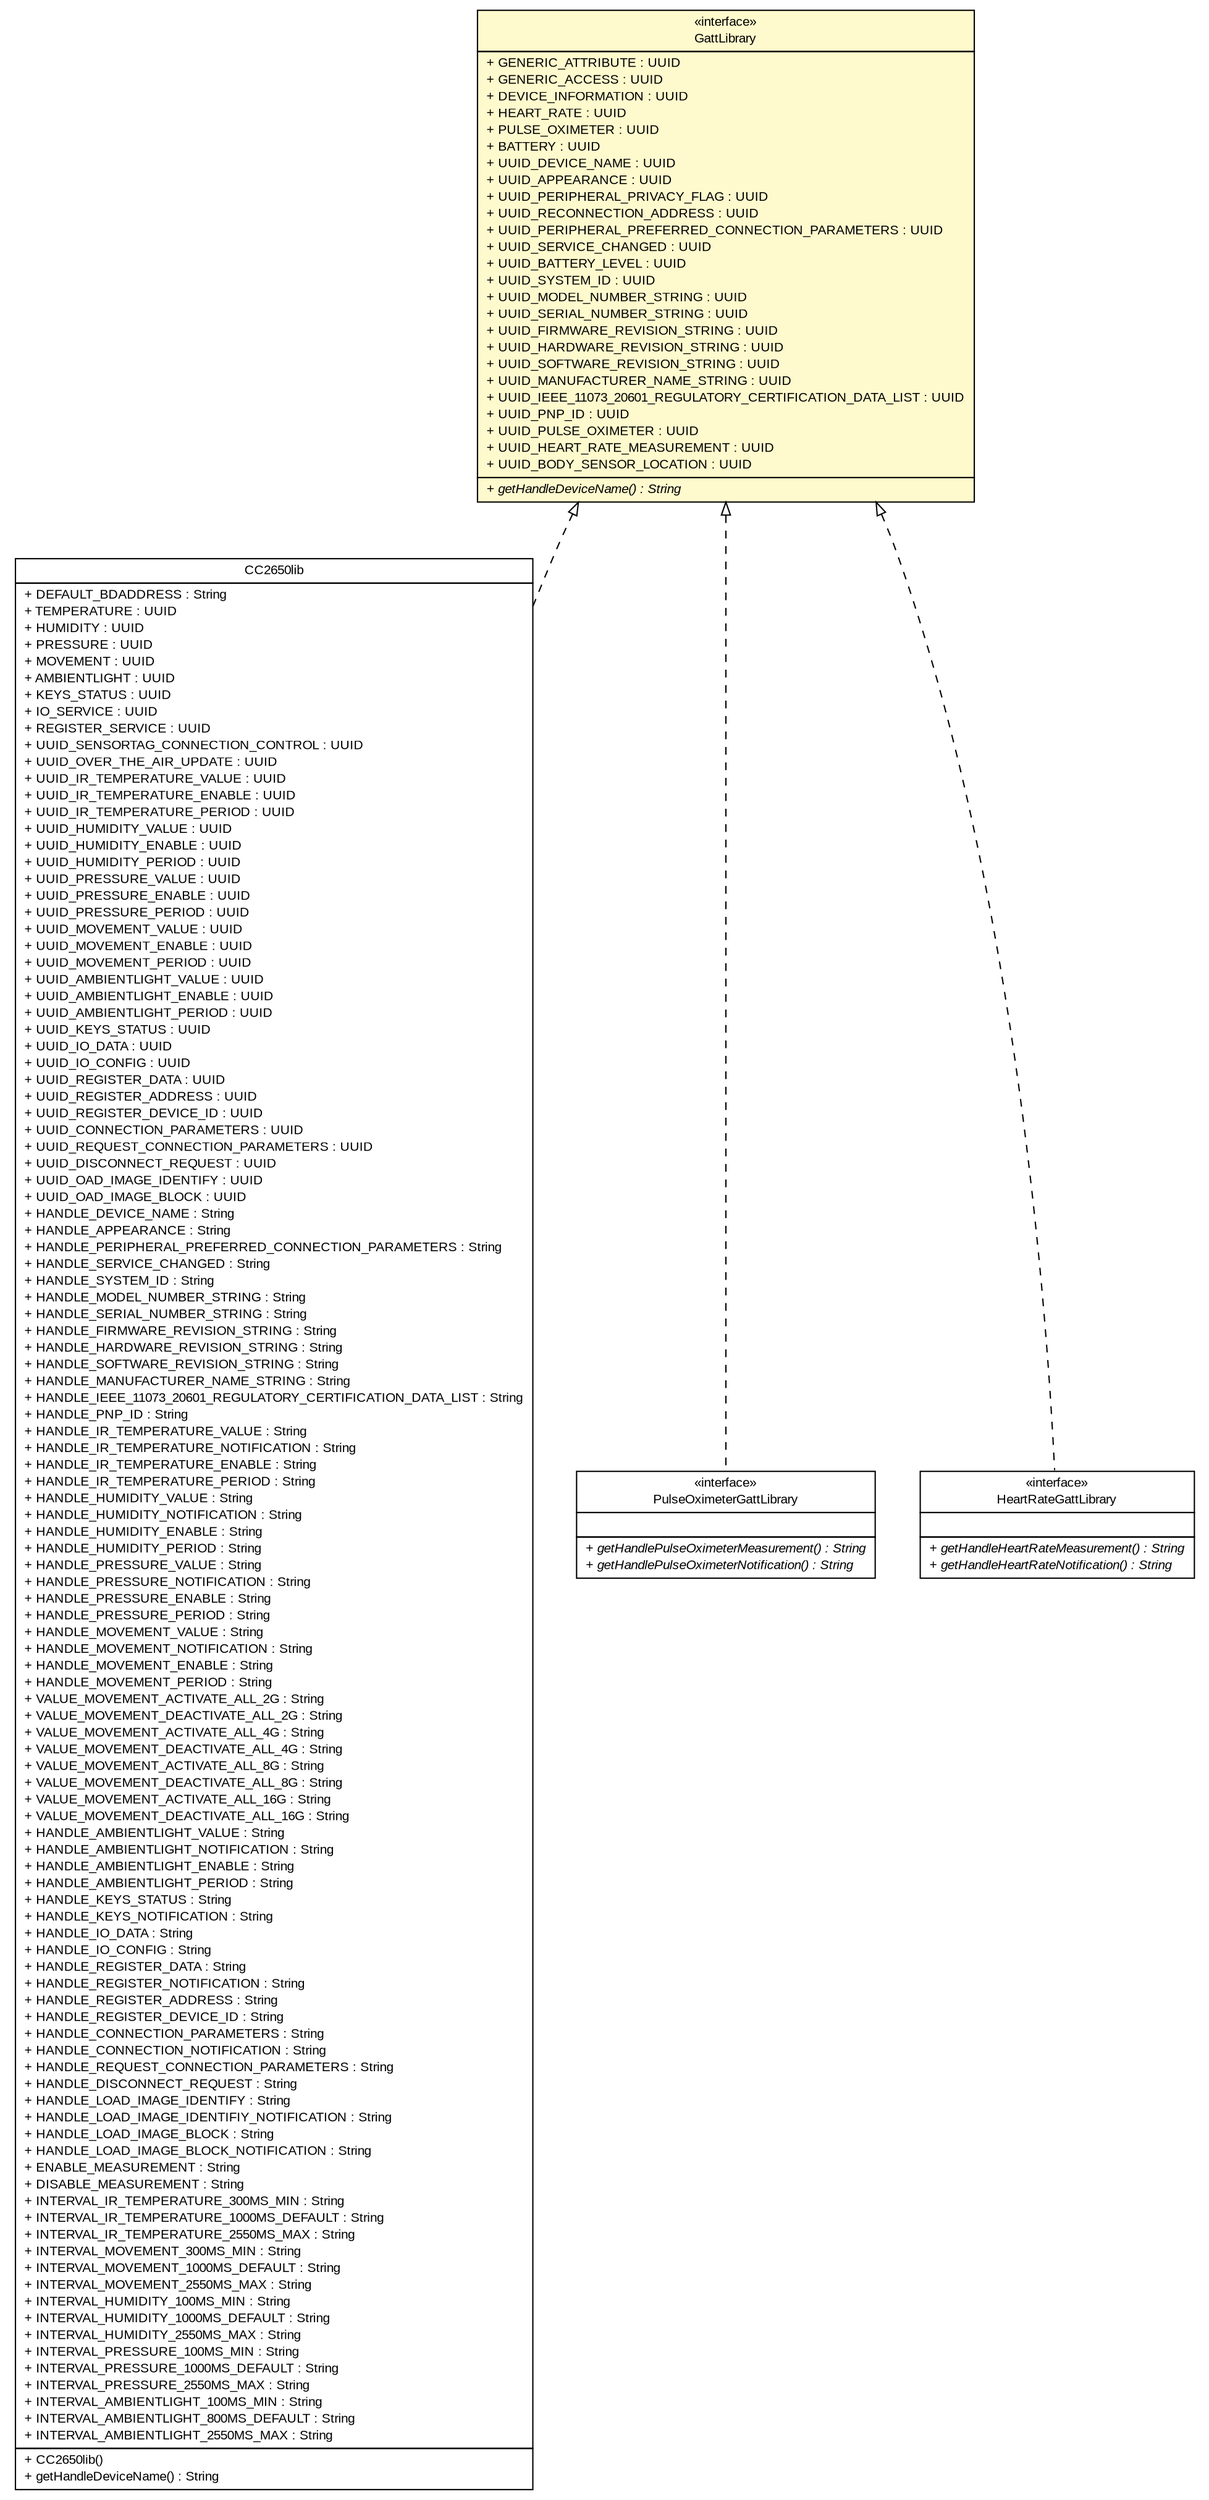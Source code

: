 #!/usr/local/bin/dot
#
# Class diagram 
# Generated by UMLGraph version R5_6 (http://www.umlgraph.org/)
#

digraph G {
	edge [fontname="arial",fontsize=10,labelfontname="arial",labelfontsize=10];
	node [fontname="arial",fontsize=10,shape=plaintext];
	nodesep=0.25;
	ranksep=0.5;
	// de.fhg.fit.biomos.sensorplatform.gatt.CC2650lib
	c2788 [label=<<table title="de.fhg.fit.biomos.sensorplatform.gatt.CC2650lib" border="0" cellborder="1" cellspacing="0" cellpadding="2" port="p" href="./CC2650lib.html">
		<tr><td><table border="0" cellspacing="0" cellpadding="1">
<tr><td align="center" balign="center"> CC2650lib </td></tr>
		</table></td></tr>
		<tr><td><table border="0" cellspacing="0" cellpadding="1">
<tr><td align="left" balign="left"> + DEFAULT_BDADDRESS : String </td></tr>
<tr><td align="left" balign="left"> + TEMPERATURE : UUID </td></tr>
<tr><td align="left" balign="left"> + HUMIDITY : UUID </td></tr>
<tr><td align="left" balign="left"> + PRESSURE : UUID </td></tr>
<tr><td align="left" balign="left"> + MOVEMENT : UUID </td></tr>
<tr><td align="left" balign="left"> + AMBIENTLIGHT : UUID </td></tr>
<tr><td align="left" balign="left"> + KEYS_STATUS : UUID </td></tr>
<tr><td align="left" balign="left"> + IO_SERVICE : UUID </td></tr>
<tr><td align="left" balign="left"> + REGISTER_SERVICE : UUID </td></tr>
<tr><td align="left" balign="left"> + UUID_SENSORTAG_CONNECTION_CONTROL : UUID </td></tr>
<tr><td align="left" balign="left"> + UUID_OVER_THE_AIR_UPDATE : UUID </td></tr>
<tr><td align="left" balign="left"> + UUID_IR_TEMPERATURE_VALUE : UUID </td></tr>
<tr><td align="left" balign="left"> + UUID_IR_TEMPERATURE_ENABLE : UUID </td></tr>
<tr><td align="left" balign="left"> + UUID_IR_TEMPERATURE_PERIOD : UUID </td></tr>
<tr><td align="left" balign="left"> + UUID_HUMIDITY_VALUE : UUID </td></tr>
<tr><td align="left" balign="left"> + UUID_HUMIDITY_ENABLE : UUID </td></tr>
<tr><td align="left" balign="left"> + UUID_HUMIDITY_PERIOD : UUID </td></tr>
<tr><td align="left" balign="left"> + UUID_PRESSURE_VALUE : UUID </td></tr>
<tr><td align="left" balign="left"> + UUID_PRESSURE_ENABLE : UUID </td></tr>
<tr><td align="left" balign="left"> + UUID_PRESSURE_PERIOD : UUID </td></tr>
<tr><td align="left" balign="left"> + UUID_MOVEMENT_VALUE : UUID </td></tr>
<tr><td align="left" balign="left"> + UUID_MOVEMENT_ENABLE : UUID </td></tr>
<tr><td align="left" balign="left"> + UUID_MOVEMENT_PERIOD : UUID </td></tr>
<tr><td align="left" balign="left"> + UUID_AMBIENTLIGHT_VALUE : UUID </td></tr>
<tr><td align="left" balign="left"> + UUID_AMBIENTLIGHT_ENABLE : UUID </td></tr>
<tr><td align="left" balign="left"> + UUID_AMBIENTLIGHT_PERIOD : UUID </td></tr>
<tr><td align="left" balign="left"> + UUID_KEYS_STATUS : UUID </td></tr>
<tr><td align="left" balign="left"> + UUID_IO_DATA : UUID </td></tr>
<tr><td align="left" balign="left"> + UUID_IO_CONFIG : UUID </td></tr>
<tr><td align="left" balign="left"> + UUID_REGISTER_DATA : UUID </td></tr>
<tr><td align="left" balign="left"> + UUID_REGISTER_ADDRESS : UUID </td></tr>
<tr><td align="left" balign="left"> + UUID_REGISTER_DEVICE_ID : UUID </td></tr>
<tr><td align="left" balign="left"> + UUID_CONNECTION_PARAMETERS : UUID </td></tr>
<tr><td align="left" balign="left"> + UUID_REQUEST_CONNECTION_PARAMETERS : UUID </td></tr>
<tr><td align="left" balign="left"> + UUID_DISCONNECT_REQUEST : UUID </td></tr>
<tr><td align="left" balign="left"> + UUID_OAD_IMAGE_IDENTIFY : UUID </td></tr>
<tr><td align="left" balign="left"> + UUID_OAD_IMAGE_BLOCK : UUID </td></tr>
<tr><td align="left" balign="left"> + HANDLE_DEVICE_NAME : String </td></tr>
<tr><td align="left" balign="left"> + HANDLE_APPEARANCE : String </td></tr>
<tr><td align="left" balign="left"> + HANDLE_PERIPHERAL_PREFERRED_CONNECTION_PARAMETERS : String </td></tr>
<tr><td align="left" balign="left"> + HANDLE_SERVICE_CHANGED : String </td></tr>
<tr><td align="left" balign="left"> + HANDLE_SYSTEM_ID : String </td></tr>
<tr><td align="left" balign="left"> + HANDLE_MODEL_NUMBER_STRING : String </td></tr>
<tr><td align="left" balign="left"> + HANDLE_SERIAL_NUMBER_STRING : String </td></tr>
<tr><td align="left" balign="left"> + HANDLE_FIRMWARE_REVISION_STRING : String </td></tr>
<tr><td align="left" balign="left"> + HANDLE_HARDWARE_REVISION_STRING : String </td></tr>
<tr><td align="left" balign="left"> + HANDLE_SOFTWARE_REVISION_STRING : String </td></tr>
<tr><td align="left" balign="left"> + HANDLE_MANUFACTURER_NAME_STRING : String </td></tr>
<tr><td align="left" balign="left"> + HANDLE_IEEE_11073_20601_REGULATORY_CERTIFICATION_DATA_LIST : String </td></tr>
<tr><td align="left" balign="left"> + HANDLE_PNP_ID : String </td></tr>
<tr><td align="left" balign="left"> + HANDLE_IR_TEMPERATURE_VALUE : String </td></tr>
<tr><td align="left" balign="left"> + HANDLE_IR_TEMPERATURE_NOTIFICATION : String </td></tr>
<tr><td align="left" balign="left"> + HANDLE_IR_TEMPERATURE_ENABLE : String </td></tr>
<tr><td align="left" balign="left"> + HANDLE_IR_TEMPERATURE_PERIOD : String </td></tr>
<tr><td align="left" balign="left"> + HANDLE_HUMIDITY_VALUE : String </td></tr>
<tr><td align="left" balign="left"> + HANDLE_HUMIDITY_NOTIFICATION : String </td></tr>
<tr><td align="left" balign="left"> + HANDLE_HUMIDITY_ENABLE : String </td></tr>
<tr><td align="left" balign="left"> + HANDLE_HUMIDITY_PERIOD : String </td></tr>
<tr><td align="left" balign="left"> + HANDLE_PRESSURE_VALUE : String </td></tr>
<tr><td align="left" balign="left"> + HANDLE_PRESSURE_NOTIFICATION : String </td></tr>
<tr><td align="left" balign="left"> + HANDLE_PRESSURE_ENABLE : String </td></tr>
<tr><td align="left" balign="left"> + HANDLE_PRESSURE_PERIOD : String </td></tr>
<tr><td align="left" balign="left"> + HANDLE_MOVEMENT_VALUE : String </td></tr>
<tr><td align="left" balign="left"> + HANDLE_MOVEMENT_NOTIFICATION : String </td></tr>
<tr><td align="left" balign="left"> + HANDLE_MOVEMENT_ENABLE : String </td></tr>
<tr><td align="left" balign="left"> + HANDLE_MOVEMENT_PERIOD : String </td></tr>
<tr><td align="left" balign="left"> + VALUE_MOVEMENT_ACTIVATE_ALL_2G : String </td></tr>
<tr><td align="left" balign="left"> + VALUE_MOVEMENT_DEACTIVATE_ALL_2G : String </td></tr>
<tr><td align="left" balign="left"> + VALUE_MOVEMENT_ACTIVATE_ALL_4G : String </td></tr>
<tr><td align="left" balign="left"> + VALUE_MOVEMENT_DEACTIVATE_ALL_4G : String </td></tr>
<tr><td align="left" balign="left"> + VALUE_MOVEMENT_ACTIVATE_ALL_8G : String </td></tr>
<tr><td align="left" balign="left"> + VALUE_MOVEMENT_DEACTIVATE_ALL_8G : String </td></tr>
<tr><td align="left" balign="left"> + VALUE_MOVEMENT_ACTIVATE_ALL_16G : String </td></tr>
<tr><td align="left" balign="left"> + VALUE_MOVEMENT_DEACTIVATE_ALL_16G : String </td></tr>
<tr><td align="left" balign="left"> + HANDLE_AMBIENTLIGHT_VALUE : String </td></tr>
<tr><td align="left" balign="left"> + HANDLE_AMBIENTLIGHT_NOTIFICATION : String </td></tr>
<tr><td align="left" balign="left"> + HANDLE_AMBIENTLIGHT_ENABLE : String </td></tr>
<tr><td align="left" balign="left"> + HANDLE_AMBIENTLIGHT_PERIOD : String </td></tr>
<tr><td align="left" balign="left"> + HANDLE_KEYS_STATUS : String </td></tr>
<tr><td align="left" balign="left"> + HANDLE_KEYS_NOTIFICATION : String </td></tr>
<tr><td align="left" balign="left"> + HANDLE_IO_DATA : String </td></tr>
<tr><td align="left" balign="left"> + HANDLE_IO_CONFIG : String </td></tr>
<tr><td align="left" balign="left"> + HANDLE_REGISTER_DATA : String </td></tr>
<tr><td align="left" balign="left"> + HANDLE_REGISTER_NOTIFICATION : String </td></tr>
<tr><td align="left" balign="left"> + HANDLE_REGISTER_ADDRESS : String </td></tr>
<tr><td align="left" balign="left"> + HANDLE_REGISTER_DEVICE_ID : String </td></tr>
<tr><td align="left" balign="left"> + HANDLE_CONNECTION_PARAMETERS : String </td></tr>
<tr><td align="left" balign="left"> + HANDLE_CONNECTION_NOTIFICATION : String </td></tr>
<tr><td align="left" balign="left"> + HANDLE_REQUEST_CONNECTION_PARAMETERS : String </td></tr>
<tr><td align="left" balign="left"> + HANDLE_DISCONNECT_REQUEST : String </td></tr>
<tr><td align="left" balign="left"> + HANDLE_LOAD_IMAGE_IDENTIFY : String </td></tr>
<tr><td align="left" balign="left"> + HANDLE_LOAD_IMAGE_IDENTIFIY_NOTIFICATION : String </td></tr>
<tr><td align="left" balign="left"> + HANDLE_LOAD_IMAGE_BLOCK : String </td></tr>
<tr><td align="left" balign="left"> + HANDLE_LOAD_IMAGE_BLOCK_NOTIFICATION : String </td></tr>
<tr><td align="left" balign="left"> + ENABLE_MEASUREMENT : String </td></tr>
<tr><td align="left" balign="left"> + DISABLE_MEASUREMENT : String </td></tr>
<tr><td align="left" balign="left"> + INTERVAL_IR_TEMPERATURE_300MS_MIN : String </td></tr>
<tr><td align="left" balign="left"> + INTERVAL_IR_TEMPERATURE_1000MS_DEFAULT : String </td></tr>
<tr><td align="left" balign="left"> + INTERVAL_IR_TEMPERATURE_2550MS_MAX : String </td></tr>
<tr><td align="left" balign="left"> + INTERVAL_MOVEMENT_300MS_MIN : String </td></tr>
<tr><td align="left" balign="left"> + INTERVAL_MOVEMENT_1000MS_DEFAULT : String </td></tr>
<tr><td align="left" balign="left"> + INTERVAL_MOVEMENT_2550MS_MAX : String </td></tr>
<tr><td align="left" balign="left"> + INTERVAL_HUMIDITY_100MS_MIN : String </td></tr>
<tr><td align="left" balign="left"> + INTERVAL_HUMIDITY_1000MS_DEFAULT : String </td></tr>
<tr><td align="left" balign="left"> + INTERVAL_HUMIDITY_2550MS_MAX : String </td></tr>
<tr><td align="left" balign="left"> + INTERVAL_PRESSURE_100MS_MIN : String </td></tr>
<tr><td align="left" balign="left"> + INTERVAL_PRESSURE_1000MS_DEFAULT : String </td></tr>
<tr><td align="left" balign="left"> + INTERVAL_PRESSURE_2550MS_MAX : String </td></tr>
<tr><td align="left" balign="left"> + INTERVAL_AMBIENTLIGHT_100MS_MIN : String </td></tr>
<tr><td align="left" balign="left"> + INTERVAL_AMBIENTLIGHT_800MS_DEFAULT : String </td></tr>
<tr><td align="left" balign="left"> + INTERVAL_AMBIENTLIGHT_2550MS_MAX : String </td></tr>
		</table></td></tr>
		<tr><td><table border="0" cellspacing="0" cellpadding="1">
<tr><td align="left" balign="left"> + CC2650lib() </td></tr>
<tr><td align="left" balign="left"> + getHandleDeviceName() : String </td></tr>
		</table></td></tr>
		</table>>, URL="./CC2650lib.html", fontname="arial", fontcolor="black", fontsize=10.0];
	// de.fhg.fit.biomos.sensorplatform.gatt.PulseOximeterGattLibrary
	c2789 [label=<<table title="de.fhg.fit.biomos.sensorplatform.gatt.PulseOximeterGattLibrary" border="0" cellborder="1" cellspacing="0" cellpadding="2" port="p" href="./PulseOximeterGattLibrary.html">
		<tr><td><table border="0" cellspacing="0" cellpadding="1">
<tr><td align="center" balign="center"> &#171;interface&#187; </td></tr>
<tr><td align="center" balign="center"> PulseOximeterGattLibrary </td></tr>
		</table></td></tr>
		<tr><td><table border="0" cellspacing="0" cellpadding="1">
<tr><td align="left" balign="left">  </td></tr>
		</table></td></tr>
		<tr><td><table border="0" cellspacing="0" cellpadding="1">
<tr><td align="left" balign="left"><font face="arial italic" point-size="10.0"> + getHandlePulseOximeterMeasurement() : String </font></td></tr>
<tr><td align="left" balign="left"><font face="arial italic" point-size="10.0"> + getHandlePulseOximeterNotification() : String </font></td></tr>
		</table></td></tr>
		</table>>, URL="./PulseOximeterGattLibrary.html", fontname="arial", fontcolor="black", fontsize=10.0];
	// de.fhg.fit.biomos.sensorplatform.gatt.HeartRateGattLibrary
	c2790 [label=<<table title="de.fhg.fit.biomos.sensorplatform.gatt.HeartRateGattLibrary" border="0" cellborder="1" cellspacing="0" cellpadding="2" port="p" href="./HeartRateGattLibrary.html">
		<tr><td><table border="0" cellspacing="0" cellpadding="1">
<tr><td align="center" balign="center"> &#171;interface&#187; </td></tr>
<tr><td align="center" balign="center"> HeartRateGattLibrary </td></tr>
		</table></td></tr>
		<tr><td><table border="0" cellspacing="0" cellpadding="1">
<tr><td align="left" balign="left">  </td></tr>
		</table></td></tr>
		<tr><td><table border="0" cellspacing="0" cellpadding="1">
<tr><td align="left" balign="left"><font face="arial italic" point-size="10.0"> + getHandleHeartRateMeasurement() : String </font></td></tr>
<tr><td align="left" balign="left"><font face="arial italic" point-size="10.0"> + getHandleHeartRateNotification() : String </font></td></tr>
		</table></td></tr>
		</table>>, URL="./HeartRateGattLibrary.html", fontname="arial", fontcolor="black", fontsize=10.0];
	// de.fhg.fit.biomos.sensorplatform.gatt.GattLibrary
	c2791 [label=<<table title="de.fhg.fit.biomos.sensorplatform.gatt.GattLibrary" border="0" cellborder="1" cellspacing="0" cellpadding="2" port="p" bgcolor="lemonChiffon" href="./GattLibrary.html">
		<tr><td><table border="0" cellspacing="0" cellpadding="1">
<tr><td align="center" balign="center"> &#171;interface&#187; </td></tr>
<tr><td align="center" balign="center"> GattLibrary </td></tr>
		</table></td></tr>
		<tr><td><table border="0" cellspacing="0" cellpadding="1">
<tr><td align="left" balign="left"> + GENERIC_ATTRIBUTE : UUID </td></tr>
<tr><td align="left" balign="left"> + GENERIC_ACCESS : UUID </td></tr>
<tr><td align="left" balign="left"> + DEVICE_INFORMATION : UUID </td></tr>
<tr><td align="left" balign="left"> + HEART_RATE : UUID </td></tr>
<tr><td align="left" balign="left"> + PULSE_OXIMETER : UUID </td></tr>
<tr><td align="left" balign="left"> + BATTERY : UUID </td></tr>
<tr><td align="left" balign="left"> + UUID_DEVICE_NAME : UUID </td></tr>
<tr><td align="left" balign="left"> + UUID_APPEARANCE : UUID </td></tr>
<tr><td align="left" balign="left"> + UUID_PERIPHERAL_PRIVACY_FLAG : UUID </td></tr>
<tr><td align="left" balign="left"> + UUID_RECONNECTION_ADDRESS : UUID </td></tr>
<tr><td align="left" balign="left"> + UUID_PERIPHERAL_PREFERRED_CONNECTION_PARAMETERS : UUID </td></tr>
<tr><td align="left" balign="left"> + UUID_SERVICE_CHANGED : UUID </td></tr>
<tr><td align="left" balign="left"> + UUID_BATTERY_LEVEL : UUID </td></tr>
<tr><td align="left" balign="left"> + UUID_SYSTEM_ID : UUID </td></tr>
<tr><td align="left" balign="left"> + UUID_MODEL_NUMBER_STRING : UUID </td></tr>
<tr><td align="left" balign="left"> + UUID_SERIAL_NUMBER_STRING : UUID </td></tr>
<tr><td align="left" balign="left"> + UUID_FIRMWARE_REVISION_STRING : UUID </td></tr>
<tr><td align="left" balign="left"> + UUID_HARDWARE_REVISION_STRING : UUID </td></tr>
<tr><td align="left" balign="left"> + UUID_SOFTWARE_REVISION_STRING : UUID </td></tr>
<tr><td align="left" balign="left"> + UUID_MANUFACTURER_NAME_STRING : UUID </td></tr>
<tr><td align="left" balign="left"> + UUID_IEEE_11073_20601_REGULATORY_CERTIFICATION_DATA_LIST : UUID </td></tr>
<tr><td align="left" balign="left"> + UUID_PNP_ID : UUID </td></tr>
<tr><td align="left" balign="left"> + UUID_PULSE_OXIMETER : UUID </td></tr>
<tr><td align="left" balign="left"> + UUID_HEART_RATE_MEASUREMENT : UUID </td></tr>
<tr><td align="left" balign="left"> + UUID_BODY_SENSOR_LOCATION : UUID </td></tr>
		</table></td></tr>
		<tr><td><table border="0" cellspacing="0" cellpadding="1">
<tr><td align="left" balign="left"><font face="arial italic" point-size="10.0"> + getHandleDeviceName() : String </font></td></tr>
		</table></td></tr>
		</table>>, URL="./GattLibrary.html", fontname="arial", fontcolor="black", fontsize=10.0];
	//de.fhg.fit.biomos.sensorplatform.gatt.CC2650lib implements de.fhg.fit.biomos.sensorplatform.gatt.GattLibrary
	c2791:p -> c2788:p [dir=back,arrowtail=empty,style=dashed];
	//de.fhg.fit.biomos.sensorplatform.gatt.PulseOximeterGattLibrary implements de.fhg.fit.biomos.sensorplatform.gatt.GattLibrary
	c2791:p -> c2789:p [dir=back,arrowtail=empty,style=dashed];
	//de.fhg.fit.biomos.sensorplatform.gatt.HeartRateGattLibrary implements de.fhg.fit.biomos.sensorplatform.gatt.GattLibrary
	c2791:p -> c2790:p [dir=back,arrowtail=empty,style=dashed];
}

